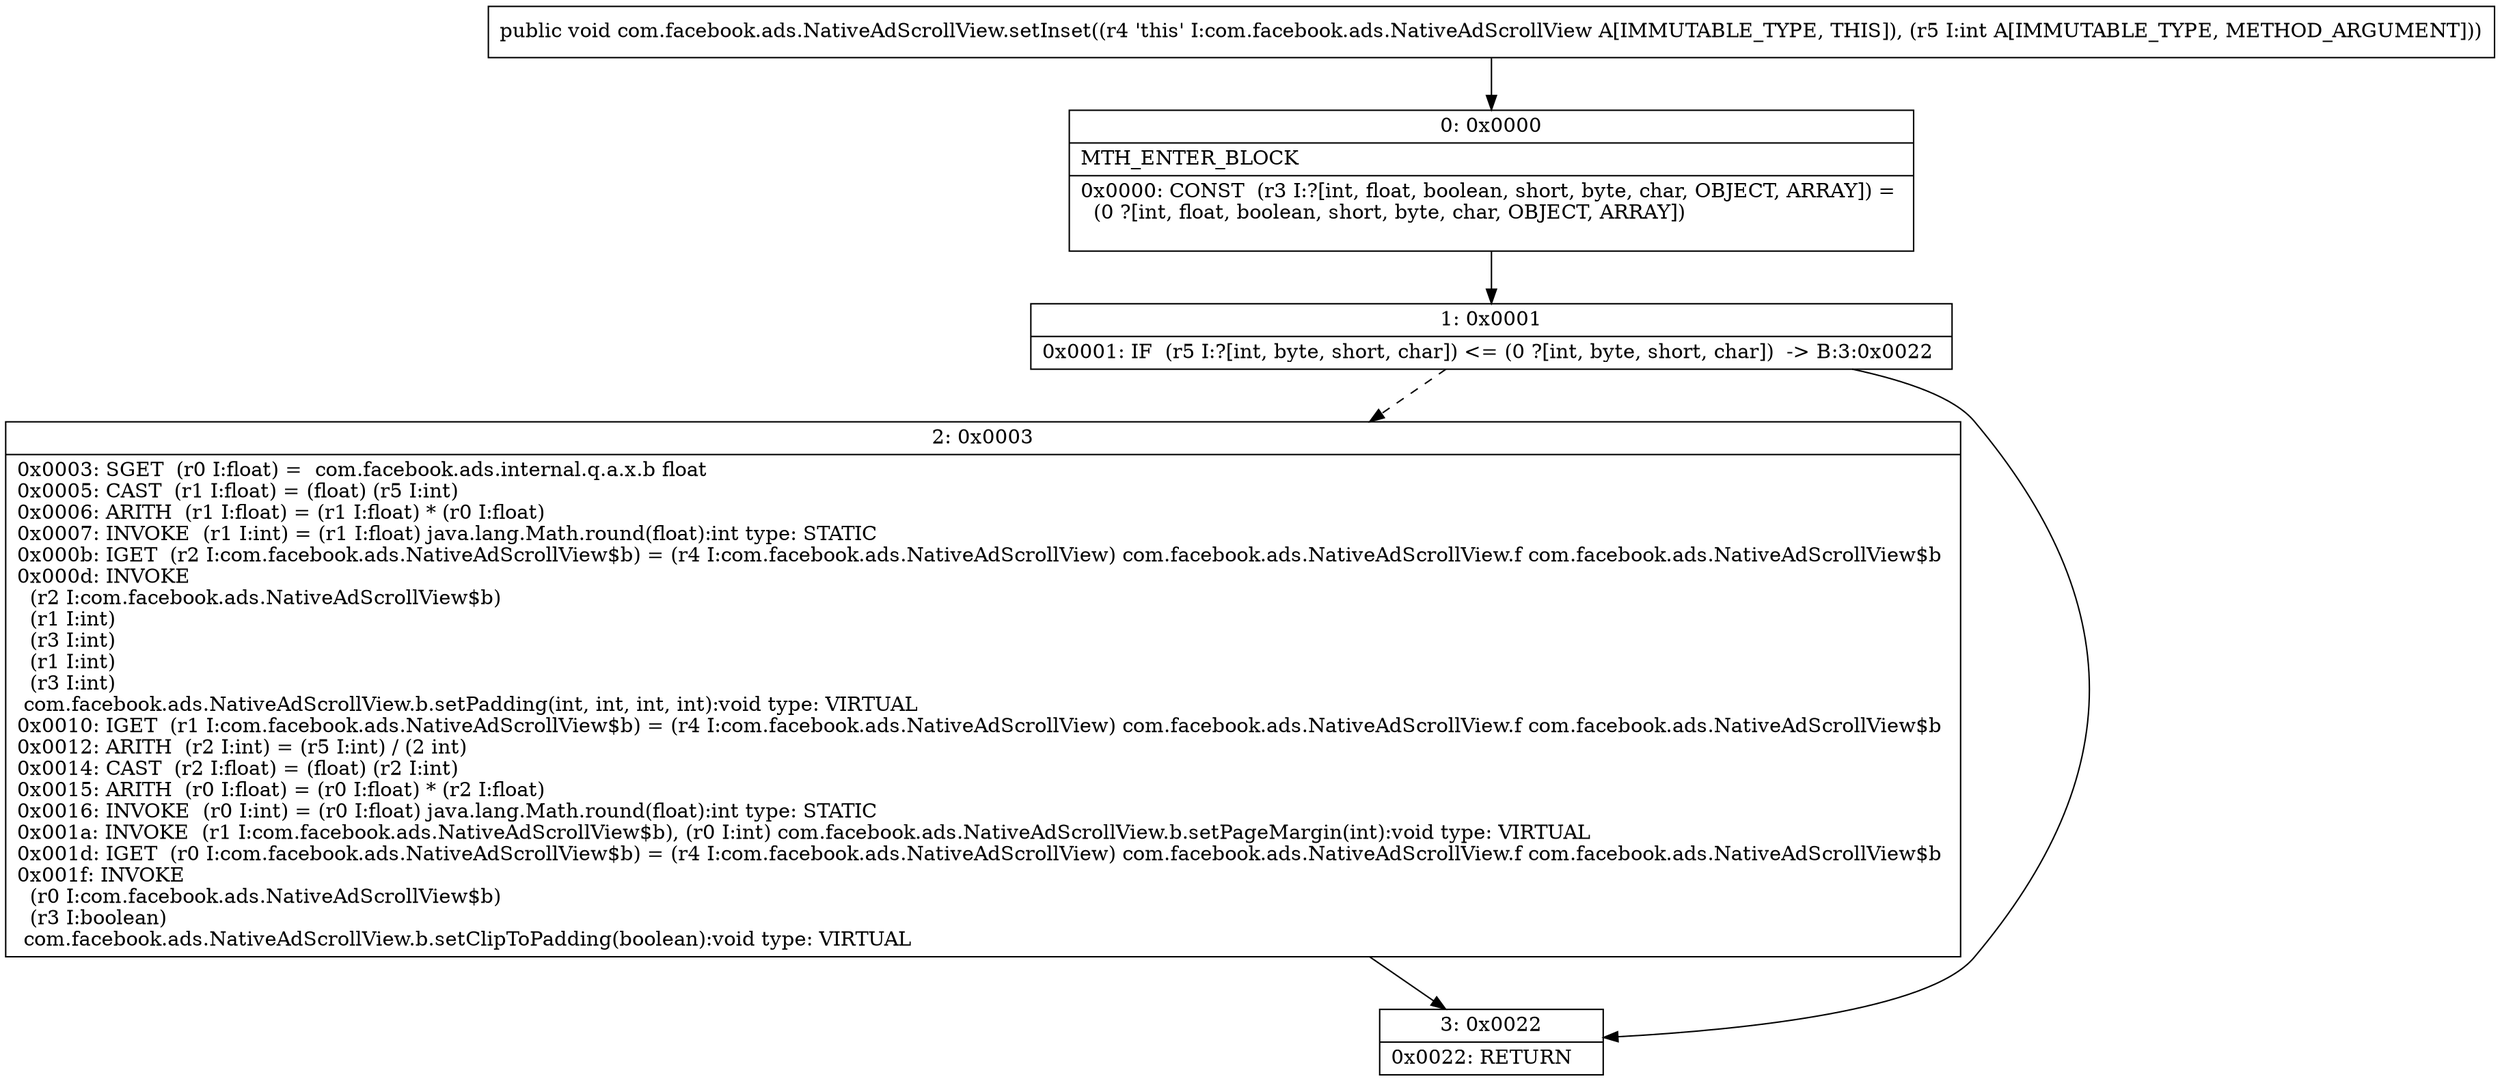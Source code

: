 digraph "CFG forcom.facebook.ads.NativeAdScrollView.setInset(I)V" {
Node_0 [shape=record,label="{0\:\ 0x0000|MTH_ENTER_BLOCK\l|0x0000: CONST  (r3 I:?[int, float, boolean, short, byte, char, OBJECT, ARRAY]) = \l  (0 ?[int, float, boolean, short, byte, char, OBJECT, ARRAY])\l \l}"];
Node_1 [shape=record,label="{1\:\ 0x0001|0x0001: IF  (r5 I:?[int, byte, short, char]) \<= (0 ?[int, byte, short, char])  \-\> B:3:0x0022 \l}"];
Node_2 [shape=record,label="{2\:\ 0x0003|0x0003: SGET  (r0 I:float) =  com.facebook.ads.internal.q.a.x.b float \l0x0005: CAST  (r1 I:float) = (float) (r5 I:int) \l0x0006: ARITH  (r1 I:float) = (r1 I:float) * (r0 I:float) \l0x0007: INVOKE  (r1 I:int) = (r1 I:float) java.lang.Math.round(float):int type: STATIC \l0x000b: IGET  (r2 I:com.facebook.ads.NativeAdScrollView$b) = (r4 I:com.facebook.ads.NativeAdScrollView) com.facebook.ads.NativeAdScrollView.f com.facebook.ads.NativeAdScrollView$b \l0x000d: INVOKE  \l  (r2 I:com.facebook.ads.NativeAdScrollView$b)\l  (r1 I:int)\l  (r3 I:int)\l  (r1 I:int)\l  (r3 I:int)\l com.facebook.ads.NativeAdScrollView.b.setPadding(int, int, int, int):void type: VIRTUAL \l0x0010: IGET  (r1 I:com.facebook.ads.NativeAdScrollView$b) = (r4 I:com.facebook.ads.NativeAdScrollView) com.facebook.ads.NativeAdScrollView.f com.facebook.ads.NativeAdScrollView$b \l0x0012: ARITH  (r2 I:int) = (r5 I:int) \/ (2 int) \l0x0014: CAST  (r2 I:float) = (float) (r2 I:int) \l0x0015: ARITH  (r0 I:float) = (r0 I:float) * (r2 I:float) \l0x0016: INVOKE  (r0 I:int) = (r0 I:float) java.lang.Math.round(float):int type: STATIC \l0x001a: INVOKE  (r1 I:com.facebook.ads.NativeAdScrollView$b), (r0 I:int) com.facebook.ads.NativeAdScrollView.b.setPageMargin(int):void type: VIRTUAL \l0x001d: IGET  (r0 I:com.facebook.ads.NativeAdScrollView$b) = (r4 I:com.facebook.ads.NativeAdScrollView) com.facebook.ads.NativeAdScrollView.f com.facebook.ads.NativeAdScrollView$b \l0x001f: INVOKE  \l  (r0 I:com.facebook.ads.NativeAdScrollView$b)\l  (r3 I:boolean)\l com.facebook.ads.NativeAdScrollView.b.setClipToPadding(boolean):void type: VIRTUAL \l}"];
Node_3 [shape=record,label="{3\:\ 0x0022|0x0022: RETURN   \l}"];
MethodNode[shape=record,label="{public void com.facebook.ads.NativeAdScrollView.setInset((r4 'this' I:com.facebook.ads.NativeAdScrollView A[IMMUTABLE_TYPE, THIS]), (r5 I:int A[IMMUTABLE_TYPE, METHOD_ARGUMENT])) }"];
MethodNode -> Node_0;
Node_0 -> Node_1;
Node_1 -> Node_2[style=dashed];
Node_1 -> Node_3;
Node_2 -> Node_3;
}

